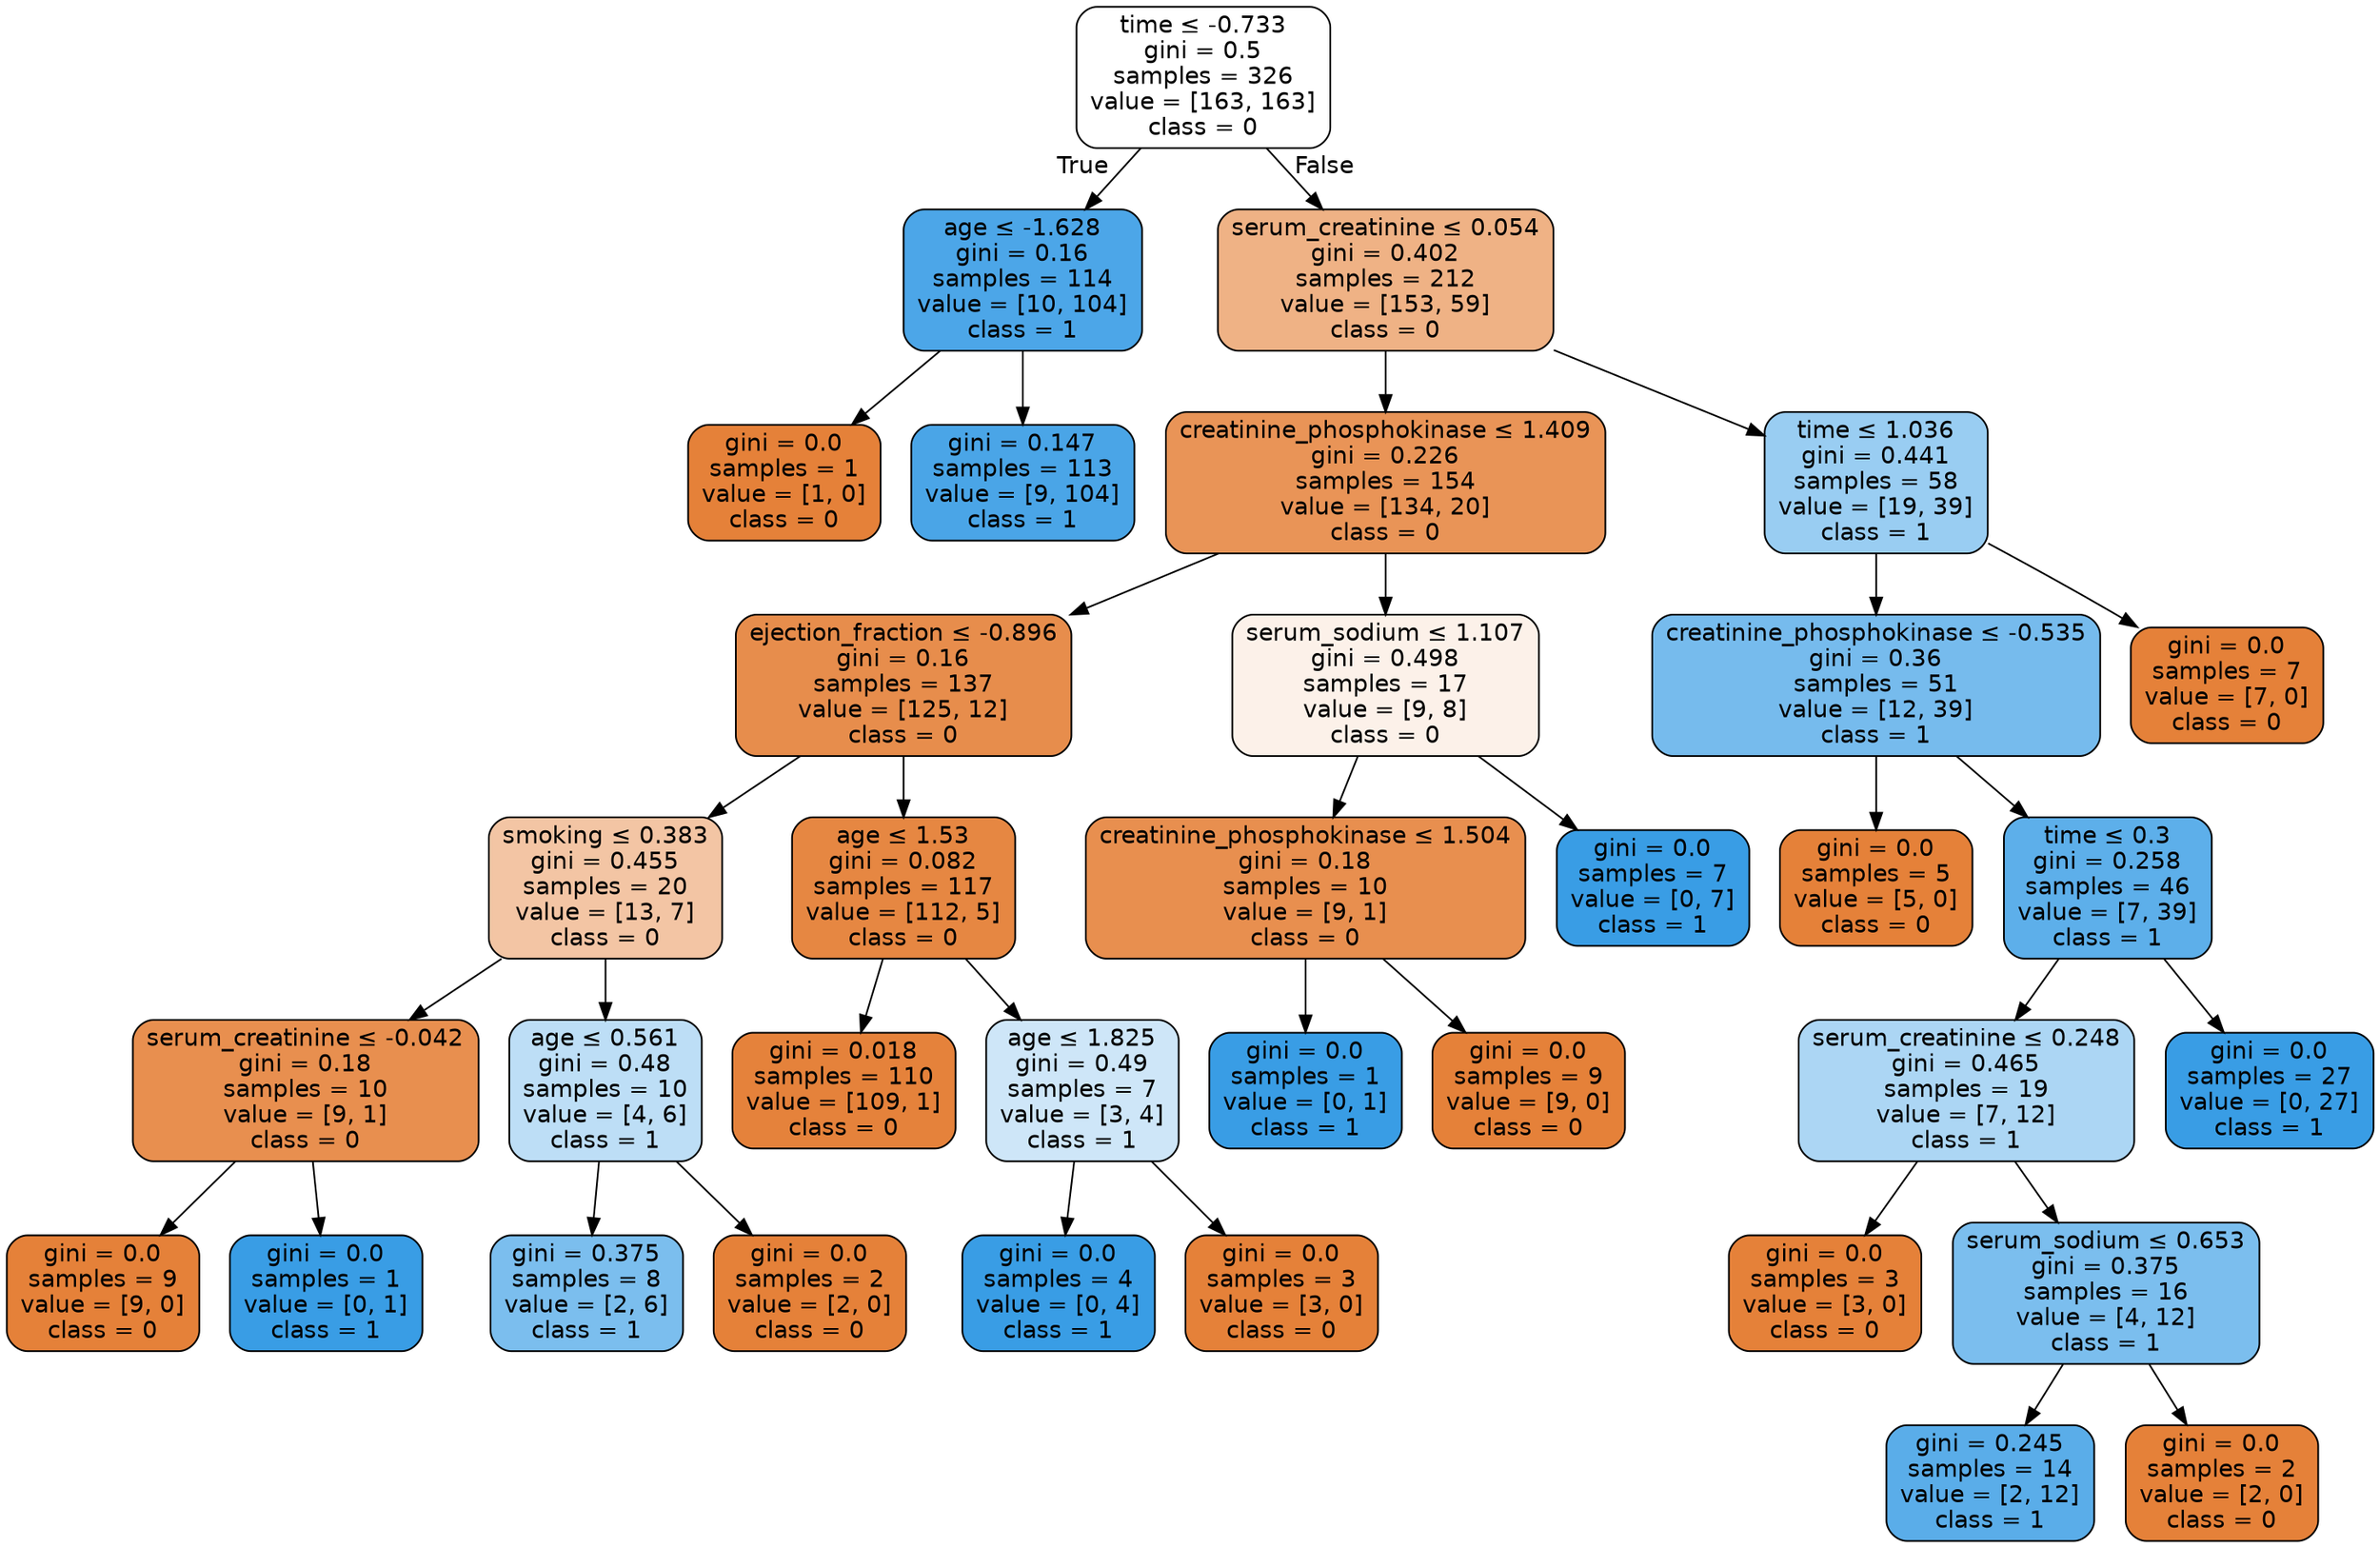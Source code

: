 digraph Tree {
node [shape=box, style="filled, rounded", color="black", fontname=helvetica] ;
edge [fontname=helvetica] ;
0 [label=<time &le; -0.733<br/>gini = 0.5<br/>samples = 326<br/>value = [163, 163]<br/>class = 0>, fillcolor="#ffffff"] ;
1 [label=<age &le; -1.628<br/>gini = 0.16<br/>samples = 114<br/>value = [10, 104]<br/>class = 1>, fillcolor="#4ca6e8"] ;
0 -> 1 [labeldistance=2.5, labelangle=45, headlabel="True"] ;
2 [label=<gini = 0.0<br/>samples = 1<br/>value = [1, 0]<br/>class = 0>, fillcolor="#e58139"] ;
1 -> 2 ;
3 [label=<gini = 0.147<br/>samples = 113<br/>value = [9, 104]<br/>class = 1>, fillcolor="#4aa5e7"] ;
1 -> 3 ;
4 [label=<serum_creatinine &le; 0.054<br/>gini = 0.402<br/>samples = 212<br/>value = [153, 59]<br/>class = 0>, fillcolor="#efb285"] ;
0 -> 4 [labeldistance=2.5, labelangle=-45, headlabel="False"] ;
5 [label=<creatinine_phosphokinase &le; 1.409<br/>gini = 0.226<br/>samples = 154<br/>value = [134, 20]<br/>class = 0>, fillcolor="#e99457"] ;
4 -> 5 ;
6 [label=<ejection_fraction &le; -0.896<br/>gini = 0.16<br/>samples = 137<br/>value = [125, 12]<br/>class = 0>, fillcolor="#e78d4c"] ;
5 -> 6 ;
7 [label=<smoking &le; 0.383<br/>gini = 0.455<br/>samples = 20<br/>value = [13, 7]<br/>class = 0>, fillcolor="#f3c5a4"] ;
6 -> 7 ;
8 [label=<serum_creatinine &le; -0.042<br/>gini = 0.18<br/>samples = 10<br/>value = [9, 1]<br/>class = 0>, fillcolor="#e88f4f"] ;
7 -> 8 ;
9 [label=<gini = 0.0<br/>samples = 9<br/>value = [9, 0]<br/>class = 0>, fillcolor="#e58139"] ;
8 -> 9 ;
10 [label=<gini = 0.0<br/>samples = 1<br/>value = [0, 1]<br/>class = 1>, fillcolor="#399de5"] ;
8 -> 10 ;
11 [label=<age &le; 0.561<br/>gini = 0.48<br/>samples = 10<br/>value = [4, 6]<br/>class = 1>, fillcolor="#bddef6"] ;
7 -> 11 ;
12 [label=<gini = 0.375<br/>samples = 8<br/>value = [2, 6]<br/>class = 1>, fillcolor="#7bbeee"] ;
11 -> 12 ;
13 [label=<gini = 0.0<br/>samples = 2<br/>value = [2, 0]<br/>class = 0>, fillcolor="#e58139"] ;
11 -> 13 ;
14 [label=<age &le; 1.53<br/>gini = 0.082<br/>samples = 117<br/>value = [112, 5]<br/>class = 0>, fillcolor="#e68742"] ;
6 -> 14 ;
15 [label=<gini = 0.018<br/>samples = 110<br/>value = [109, 1]<br/>class = 0>, fillcolor="#e5823b"] ;
14 -> 15 ;
16 [label=<age &le; 1.825<br/>gini = 0.49<br/>samples = 7<br/>value = [3, 4]<br/>class = 1>, fillcolor="#cee6f8"] ;
14 -> 16 ;
17 [label=<gini = 0.0<br/>samples = 4<br/>value = [0, 4]<br/>class = 1>, fillcolor="#399de5"] ;
16 -> 17 ;
18 [label=<gini = 0.0<br/>samples = 3<br/>value = [3, 0]<br/>class = 0>, fillcolor="#e58139"] ;
16 -> 18 ;
19 [label=<serum_sodium &le; 1.107<br/>gini = 0.498<br/>samples = 17<br/>value = [9, 8]<br/>class = 0>, fillcolor="#fcf1e9"] ;
5 -> 19 ;
20 [label=<creatinine_phosphokinase &le; 1.504<br/>gini = 0.18<br/>samples = 10<br/>value = [9, 1]<br/>class = 0>, fillcolor="#e88f4f"] ;
19 -> 20 ;
21 [label=<gini = 0.0<br/>samples = 1<br/>value = [0, 1]<br/>class = 1>, fillcolor="#399de5"] ;
20 -> 21 ;
22 [label=<gini = 0.0<br/>samples = 9<br/>value = [9, 0]<br/>class = 0>, fillcolor="#e58139"] ;
20 -> 22 ;
23 [label=<gini = 0.0<br/>samples = 7<br/>value = [0, 7]<br/>class = 1>, fillcolor="#399de5"] ;
19 -> 23 ;
24 [label=<time &le; 1.036<br/>gini = 0.441<br/>samples = 58<br/>value = [19, 39]<br/>class = 1>, fillcolor="#99cdf2"] ;
4 -> 24 ;
25 [label=<creatinine_phosphokinase &le; -0.535<br/>gini = 0.36<br/>samples = 51<br/>value = [12, 39]<br/>class = 1>, fillcolor="#76bbed"] ;
24 -> 25 ;
26 [label=<gini = 0.0<br/>samples = 5<br/>value = [5, 0]<br/>class = 0>, fillcolor="#e58139"] ;
25 -> 26 ;
27 [label=<time &le; 0.3<br/>gini = 0.258<br/>samples = 46<br/>value = [7, 39]<br/>class = 1>, fillcolor="#5dafea"] ;
25 -> 27 ;
28 [label=<serum_creatinine &le; 0.248<br/>gini = 0.465<br/>samples = 19<br/>value = [7, 12]<br/>class = 1>, fillcolor="#acd6f4"] ;
27 -> 28 ;
29 [label=<gini = 0.0<br/>samples = 3<br/>value = [3, 0]<br/>class = 0>, fillcolor="#e58139"] ;
28 -> 29 ;
30 [label=<serum_sodium &le; 0.653<br/>gini = 0.375<br/>samples = 16<br/>value = [4, 12]<br/>class = 1>, fillcolor="#7bbeee"] ;
28 -> 30 ;
31 [label=<gini = 0.245<br/>samples = 14<br/>value = [2, 12]<br/>class = 1>, fillcolor="#5aade9"] ;
30 -> 31 ;
32 [label=<gini = 0.0<br/>samples = 2<br/>value = [2, 0]<br/>class = 0>, fillcolor="#e58139"] ;
30 -> 32 ;
33 [label=<gini = 0.0<br/>samples = 27<br/>value = [0, 27]<br/>class = 1>, fillcolor="#399de5"] ;
27 -> 33 ;
34 [label=<gini = 0.0<br/>samples = 7<br/>value = [7, 0]<br/>class = 0>, fillcolor="#e58139"] ;
24 -> 34 ;
}